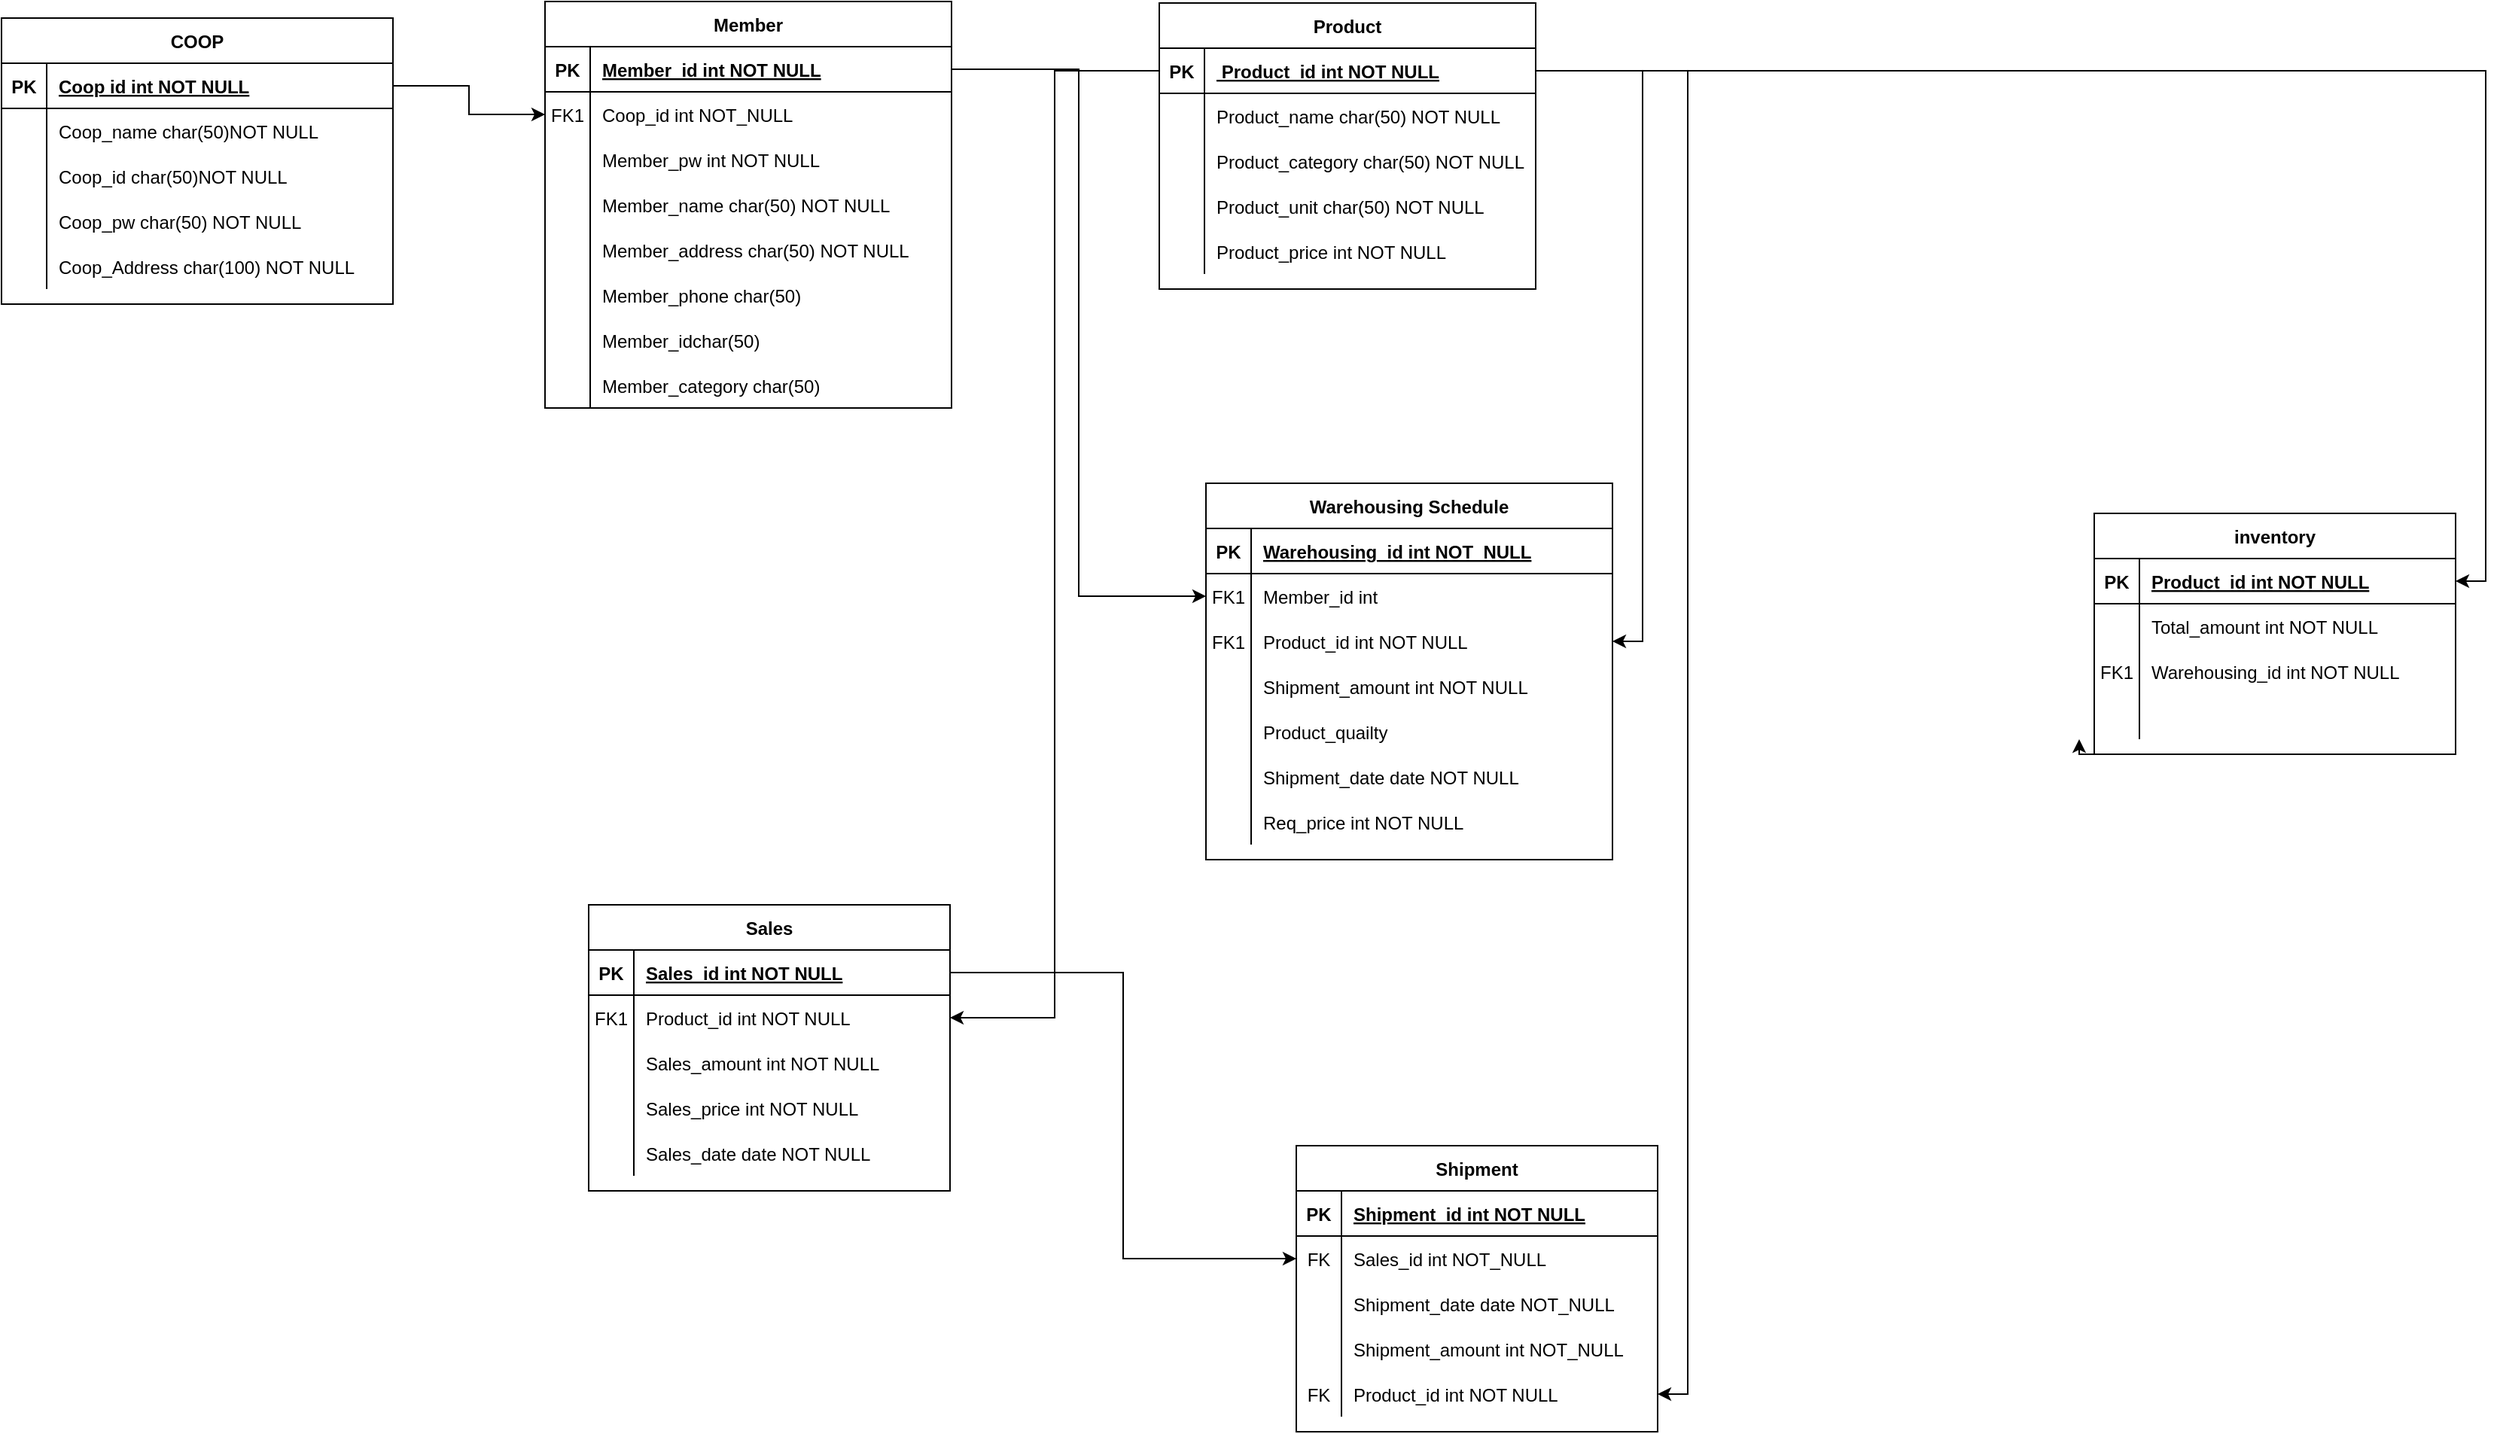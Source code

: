 <mxfile version="20.3.0" type="device"><diagram id="R2lEEEUBdFMjLlhIrx00" name="Page-1"><mxGraphModel dx="2177" dy="1153" grid="1" gridSize="10" guides="1" tooltips="1" connect="1" arrows="1" fold="1" page="1" pageScale="1" pageWidth="1100" pageHeight="1700" math="0" shadow="0" extFonts="Permanent Marker^https://fonts.googleapis.com/css?family=Permanent+Marker"><root><mxCell id="0"/><mxCell id="1" parent="0"/><mxCell id="HVKT2a--GpugZ_XZdAyl-28" value="COOP" style="shape=table;startSize=30;container=1;collapsible=1;childLayout=tableLayout;fixedRows=1;rowLines=0;fontStyle=1;align=center;resizeLast=1;" parent="1" vertex="1"><mxGeometry x="270" y="241" width="260" height="190" as="geometry"/></mxCell><mxCell id="HVKT2a--GpugZ_XZdAyl-29" value="" style="shape=tableRow;horizontal=0;startSize=0;swimlaneHead=0;swimlaneBody=0;fillColor=none;collapsible=0;dropTarget=0;points=[[0,0.5],[1,0.5]];portConstraint=eastwest;top=0;left=0;right=0;bottom=1;" parent="HVKT2a--GpugZ_XZdAyl-28" vertex="1"><mxGeometry y="30" width="260" height="30" as="geometry"/></mxCell><mxCell id="HVKT2a--GpugZ_XZdAyl-30" value="PK" style="shape=partialRectangle;connectable=0;fillColor=none;top=0;left=0;bottom=0;right=0;fontStyle=1;overflow=hidden;" parent="HVKT2a--GpugZ_XZdAyl-29" vertex="1"><mxGeometry width="30" height="30" as="geometry"><mxRectangle width="30" height="30" as="alternateBounds"/></mxGeometry></mxCell><mxCell id="HVKT2a--GpugZ_XZdAyl-31" value="Coop id int NOT NULL" style="shape=partialRectangle;connectable=0;fillColor=none;top=0;left=0;bottom=0;right=0;align=left;spacingLeft=6;fontStyle=5;overflow=hidden;" parent="HVKT2a--GpugZ_XZdAyl-29" vertex="1"><mxGeometry x="30" width="230" height="30" as="geometry"><mxRectangle width="230" height="30" as="alternateBounds"/></mxGeometry></mxCell><mxCell id="HVKT2a--GpugZ_XZdAyl-32" value="" style="shape=tableRow;horizontal=0;startSize=0;swimlaneHead=0;swimlaneBody=0;fillColor=none;collapsible=0;dropTarget=0;points=[[0,0.5],[1,0.5]];portConstraint=eastwest;top=0;left=0;right=0;bottom=0;" parent="HVKT2a--GpugZ_XZdAyl-28" vertex="1"><mxGeometry y="60" width="260" height="30" as="geometry"/></mxCell><mxCell id="HVKT2a--GpugZ_XZdAyl-33" value="" style="shape=partialRectangle;connectable=0;fillColor=none;top=0;left=0;bottom=0;right=0;editable=1;overflow=hidden;" parent="HVKT2a--GpugZ_XZdAyl-32" vertex="1"><mxGeometry width="30" height="30" as="geometry"><mxRectangle width="30" height="30" as="alternateBounds"/></mxGeometry></mxCell><mxCell id="HVKT2a--GpugZ_XZdAyl-34" value="Coop_name char(50)NOT NULL" style="shape=partialRectangle;connectable=0;fillColor=none;top=0;left=0;bottom=0;right=0;align=left;spacingLeft=6;overflow=hidden;" parent="HVKT2a--GpugZ_XZdAyl-32" vertex="1"><mxGeometry x="30" width="230" height="30" as="geometry"><mxRectangle width="230" height="30" as="alternateBounds"/></mxGeometry></mxCell><mxCell id="Pwv_jOhT5lVCDcxsPLeH-71" value="" style="shape=tableRow;horizontal=0;startSize=0;swimlaneHead=0;swimlaneBody=0;fillColor=none;collapsible=0;dropTarget=0;points=[[0,0.5],[1,0.5]];portConstraint=eastwest;top=0;left=0;right=0;bottom=0;" parent="HVKT2a--GpugZ_XZdAyl-28" vertex="1"><mxGeometry y="90" width="260" height="30" as="geometry"/></mxCell><mxCell id="Pwv_jOhT5lVCDcxsPLeH-72" value="    " style="shape=partialRectangle;connectable=0;fillColor=none;top=0;left=0;bottom=0;right=0;editable=1;overflow=hidden;" parent="Pwv_jOhT5lVCDcxsPLeH-71" vertex="1"><mxGeometry width="30" height="30" as="geometry"><mxRectangle width="30" height="30" as="alternateBounds"/></mxGeometry></mxCell><mxCell id="Pwv_jOhT5lVCDcxsPLeH-73" value="Coop_id char(50)NOT NULL" style="shape=partialRectangle;connectable=0;fillColor=none;top=0;left=0;bottom=0;right=0;align=left;spacingLeft=6;overflow=hidden;" parent="Pwv_jOhT5lVCDcxsPLeH-71" vertex="1"><mxGeometry x="30" width="230" height="30" as="geometry"><mxRectangle width="230" height="30" as="alternateBounds"/></mxGeometry></mxCell><mxCell id="Pwv_jOhT5lVCDcxsPLeH-68" value="" style="shape=tableRow;horizontal=0;startSize=0;swimlaneHead=0;swimlaneBody=0;fillColor=none;collapsible=0;dropTarget=0;points=[[0,0.5],[1,0.5]];portConstraint=eastwest;top=0;left=0;right=0;bottom=0;" parent="HVKT2a--GpugZ_XZdAyl-28" vertex="1"><mxGeometry y="120" width="260" height="30" as="geometry"/></mxCell><mxCell id="Pwv_jOhT5lVCDcxsPLeH-69" value="" style="shape=partialRectangle;connectable=0;fillColor=none;top=0;left=0;bottom=0;right=0;editable=1;overflow=hidden;" parent="Pwv_jOhT5lVCDcxsPLeH-68" vertex="1"><mxGeometry width="30" height="30" as="geometry"><mxRectangle width="30" height="30" as="alternateBounds"/></mxGeometry></mxCell><mxCell id="Pwv_jOhT5lVCDcxsPLeH-70" value="Coop_pw char(50) NOT NULL" style="shape=partialRectangle;connectable=0;fillColor=none;top=0;left=0;bottom=0;right=0;align=left;spacingLeft=6;overflow=hidden;" parent="Pwv_jOhT5lVCDcxsPLeH-68" vertex="1"><mxGeometry x="30" width="230" height="30" as="geometry"><mxRectangle width="230" height="30" as="alternateBounds"/></mxGeometry></mxCell><mxCell id="Pwv_jOhT5lVCDcxsPLeH-65" value="" style="shape=tableRow;horizontal=0;startSize=0;swimlaneHead=0;swimlaneBody=0;fillColor=none;collapsible=0;dropTarget=0;points=[[0,0.5],[1,0.5]];portConstraint=eastwest;top=0;left=0;right=0;bottom=0;" parent="HVKT2a--GpugZ_XZdAyl-28" vertex="1"><mxGeometry y="150" width="260" height="30" as="geometry"/></mxCell><mxCell id="Pwv_jOhT5lVCDcxsPLeH-66" value="" style="shape=partialRectangle;connectable=0;fillColor=none;top=0;left=0;bottom=0;right=0;editable=1;overflow=hidden;" parent="Pwv_jOhT5lVCDcxsPLeH-65" vertex="1"><mxGeometry width="30" height="30" as="geometry"><mxRectangle width="30" height="30" as="alternateBounds"/></mxGeometry></mxCell><mxCell id="Pwv_jOhT5lVCDcxsPLeH-67" value="Coop_Address char(100) NOT NULL" style="shape=partialRectangle;connectable=0;fillColor=none;top=0;left=0;bottom=0;right=0;align=left;spacingLeft=6;overflow=hidden;" parent="Pwv_jOhT5lVCDcxsPLeH-65" vertex="1"><mxGeometry x="30" width="230" height="30" as="geometry"><mxRectangle width="230" height="30" as="alternateBounds"/></mxGeometry></mxCell><mxCell id="HVKT2a--GpugZ_XZdAyl-91" value="Member" style="shape=table;startSize=30;container=1;collapsible=1;childLayout=tableLayout;fixedRows=1;rowLines=0;fontStyle=1;align=center;resizeLast=1;" parent="1" vertex="1"><mxGeometry x="631" y="230" width="270" height="270" as="geometry"/></mxCell><mxCell id="HVKT2a--GpugZ_XZdAyl-92" value="" style="shape=tableRow;horizontal=0;startSize=0;swimlaneHead=0;swimlaneBody=0;fillColor=none;collapsible=0;dropTarget=0;points=[[0,0.5],[1,0.5]];portConstraint=eastwest;top=0;left=0;right=0;bottom=1;" parent="HVKT2a--GpugZ_XZdAyl-91" vertex="1"><mxGeometry y="30" width="270" height="30" as="geometry"/></mxCell><mxCell id="HVKT2a--GpugZ_XZdAyl-93" value="PK" style="shape=partialRectangle;connectable=0;fillColor=none;top=0;left=0;bottom=0;right=0;fontStyle=1;overflow=hidden;" parent="HVKT2a--GpugZ_XZdAyl-92" vertex="1"><mxGeometry width="30" height="30" as="geometry"><mxRectangle width="30" height="30" as="alternateBounds"/></mxGeometry></mxCell><mxCell id="HVKT2a--GpugZ_XZdAyl-94" value="Member_id int NOT NULL" style="shape=partialRectangle;connectable=0;fillColor=none;top=0;left=0;bottom=0;right=0;align=left;spacingLeft=6;fontStyle=5;overflow=hidden;" parent="HVKT2a--GpugZ_XZdAyl-92" vertex="1"><mxGeometry x="30" width="240" height="30" as="geometry"><mxRectangle width="240" height="30" as="alternateBounds"/></mxGeometry></mxCell><mxCell id="HVKT2a--GpugZ_XZdAyl-95" value="" style="shape=tableRow;horizontal=0;startSize=0;swimlaneHead=0;swimlaneBody=0;fillColor=none;collapsible=0;dropTarget=0;points=[[0,0.5],[1,0.5]];portConstraint=eastwest;top=0;left=0;right=0;bottom=0;" parent="HVKT2a--GpugZ_XZdAyl-91" vertex="1"><mxGeometry y="60" width="270" height="30" as="geometry"/></mxCell><mxCell id="HVKT2a--GpugZ_XZdAyl-96" value="FK1" style="shape=partialRectangle;connectable=0;fillColor=none;top=0;left=0;bottom=0;right=0;editable=1;overflow=hidden;" parent="HVKT2a--GpugZ_XZdAyl-95" vertex="1"><mxGeometry width="30" height="30" as="geometry"><mxRectangle width="30" height="30" as="alternateBounds"/></mxGeometry></mxCell><mxCell id="HVKT2a--GpugZ_XZdAyl-97" value="Coop_id int NOT_NULL" style="shape=partialRectangle;connectable=0;fillColor=none;top=0;left=0;bottom=0;right=0;align=left;spacingLeft=6;overflow=hidden;" parent="HVKT2a--GpugZ_XZdAyl-95" vertex="1"><mxGeometry x="30" width="240" height="30" as="geometry"><mxRectangle width="240" height="30" as="alternateBounds"/></mxGeometry></mxCell><mxCell id="HVKT2a--GpugZ_XZdAyl-98" value="" style="shape=tableRow;horizontal=0;startSize=0;swimlaneHead=0;swimlaneBody=0;fillColor=none;collapsible=0;dropTarget=0;points=[[0,0.5],[1,0.5]];portConstraint=eastwest;top=0;left=0;right=0;bottom=0;" parent="HVKT2a--GpugZ_XZdAyl-91" vertex="1"><mxGeometry y="90" width="270" height="30" as="geometry"/></mxCell><mxCell id="HVKT2a--GpugZ_XZdAyl-99" value="" style="shape=partialRectangle;connectable=0;fillColor=none;top=0;left=0;bottom=0;right=0;editable=1;overflow=hidden;" parent="HVKT2a--GpugZ_XZdAyl-98" vertex="1"><mxGeometry width="30" height="30" as="geometry"><mxRectangle width="30" height="30" as="alternateBounds"/></mxGeometry></mxCell><mxCell id="HVKT2a--GpugZ_XZdAyl-100" value="Member_pw int NOT NULL" style="shape=partialRectangle;connectable=0;fillColor=none;top=0;left=0;bottom=0;right=0;align=left;spacingLeft=6;overflow=hidden;" parent="HVKT2a--GpugZ_XZdAyl-98" vertex="1"><mxGeometry x="30" width="240" height="30" as="geometry"><mxRectangle width="240" height="30" as="alternateBounds"/></mxGeometry></mxCell><mxCell id="HVKT2a--GpugZ_XZdAyl-101" value="" style="shape=tableRow;horizontal=0;startSize=0;swimlaneHead=0;swimlaneBody=0;fillColor=none;collapsible=0;dropTarget=0;points=[[0,0.5],[1,0.5]];portConstraint=eastwest;top=0;left=0;right=0;bottom=0;" parent="HVKT2a--GpugZ_XZdAyl-91" vertex="1"><mxGeometry y="120" width="270" height="30" as="geometry"/></mxCell><mxCell id="HVKT2a--GpugZ_XZdAyl-102" value="" style="shape=partialRectangle;connectable=0;fillColor=none;top=0;left=0;bottom=0;right=0;editable=1;overflow=hidden;" parent="HVKT2a--GpugZ_XZdAyl-101" vertex="1"><mxGeometry width="30" height="30" as="geometry"><mxRectangle width="30" height="30" as="alternateBounds"/></mxGeometry></mxCell><mxCell id="HVKT2a--GpugZ_XZdAyl-103" value="Member_name char(50) NOT NULL" style="shape=partialRectangle;connectable=0;fillColor=none;top=0;left=0;bottom=0;right=0;align=left;spacingLeft=6;overflow=hidden;" parent="HVKT2a--GpugZ_XZdAyl-101" vertex="1"><mxGeometry x="30" width="240" height="30" as="geometry"><mxRectangle width="240" height="30" as="alternateBounds"/></mxGeometry></mxCell><mxCell id="vwt5dpVAM3DhuRamdAih-31" value="" style="shape=tableRow;horizontal=0;startSize=0;swimlaneHead=0;swimlaneBody=0;fillColor=none;collapsible=0;dropTarget=0;points=[[0,0.5],[1,0.5]];portConstraint=eastwest;top=0;left=0;right=0;bottom=0;" parent="HVKT2a--GpugZ_XZdAyl-91" vertex="1"><mxGeometry y="150" width="270" height="30" as="geometry"/></mxCell><mxCell id="vwt5dpVAM3DhuRamdAih-32" value="" style="shape=partialRectangle;connectable=0;fillColor=none;top=0;left=0;bottom=0;right=0;editable=1;overflow=hidden;" parent="vwt5dpVAM3DhuRamdAih-31" vertex="1"><mxGeometry width="30" height="30" as="geometry"><mxRectangle width="30" height="30" as="alternateBounds"/></mxGeometry></mxCell><mxCell id="vwt5dpVAM3DhuRamdAih-33" value="Member_address char(50) NOT NULL" style="shape=partialRectangle;connectable=0;fillColor=none;top=0;left=0;bottom=0;right=0;align=left;spacingLeft=6;overflow=hidden;" parent="vwt5dpVAM3DhuRamdAih-31" vertex="1"><mxGeometry x="30" width="240" height="30" as="geometry"><mxRectangle width="240" height="30" as="alternateBounds"/></mxGeometry></mxCell><mxCell id="vwt5dpVAM3DhuRamdAih-34" value="" style="shape=tableRow;horizontal=0;startSize=0;swimlaneHead=0;swimlaneBody=0;fillColor=none;collapsible=0;dropTarget=0;points=[[0,0.5],[1,0.5]];portConstraint=eastwest;top=0;left=0;right=0;bottom=0;" parent="HVKT2a--GpugZ_XZdAyl-91" vertex="1"><mxGeometry y="180" width="270" height="30" as="geometry"/></mxCell><mxCell id="vwt5dpVAM3DhuRamdAih-35" value="" style="shape=partialRectangle;connectable=0;fillColor=none;top=0;left=0;bottom=0;right=0;editable=1;overflow=hidden;" parent="vwt5dpVAM3DhuRamdAih-34" vertex="1"><mxGeometry width="30" height="30" as="geometry"><mxRectangle width="30" height="30" as="alternateBounds"/></mxGeometry></mxCell><mxCell id="vwt5dpVAM3DhuRamdAih-36" value="Member_phone char(50)" style="shape=partialRectangle;connectable=0;fillColor=none;top=0;left=0;bottom=0;right=0;align=left;spacingLeft=6;overflow=hidden;" parent="vwt5dpVAM3DhuRamdAih-34" vertex="1"><mxGeometry x="30" width="240" height="30" as="geometry"><mxRectangle width="240" height="30" as="alternateBounds"/></mxGeometry></mxCell><mxCell id="w39iuDlcrgNnQa7uuI0I-2" value="" style="shape=tableRow;horizontal=0;startSize=0;swimlaneHead=0;swimlaneBody=0;fillColor=none;collapsible=0;dropTarget=0;points=[[0,0.5],[1,0.5]];portConstraint=eastwest;top=0;left=0;right=0;bottom=0;" parent="HVKT2a--GpugZ_XZdAyl-91" vertex="1"><mxGeometry y="210" width="270" height="30" as="geometry"/></mxCell><mxCell id="w39iuDlcrgNnQa7uuI0I-3" value="" style="shape=partialRectangle;connectable=0;fillColor=none;top=0;left=0;bottom=0;right=0;editable=1;overflow=hidden;" parent="w39iuDlcrgNnQa7uuI0I-2" vertex="1"><mxGeometry width="30" height="30" as="geometry"><mxRectangle width="30" height="30" as="alternateBounds"/></mxGeometry></mxCell><mxCell id="w39iuDlcrgNnQa7uuI0I-4" value="Member_idchar(50)" style="shape=partialRectangle;connectable=0;fillColor=none;top=0;left=0;bottom=0;right=0;align=left;spacingLeft=6;overflow=hidden;" parent="w39iuDlcrgNnQa7uuI0I-2" vertex="1"><mxGeometry x="30" width="240" height="30" as="geometry"><mxRectangle width="240" height="30" as="alternateBounds"/></mxGeometry></mxCell><mxCell id="w39iuDlcrgNnQa7uuI0I-12" value="" style="shape=tableRow;horizontal=0;startSize=0;swimlaneHead=0;swimlaneBody=0;fillColor=none;collapsible=0;dropTarget=0;points=[[0,0.5],[1,0.5]];portConstraint=eastwest;top=0;left=0;right=0;bottom=0;" parent="HVKT2a--GpugZ_XZdAyl-91" vertex="1"><mxGeometry y="240" width="270" height="30" as="geometry"/></mxCell><mxCell id="w39iuDlcrgNnQa7uuI0I-13" value="" style="shape=partialRectangle;connectable=0;fillColor=none;top=0;left=0;bottom=0;right=0;editable=1;overflow=hidden;" parent="w39iuDlcrgNnQa7uuI0I-12" vertex="1"><mxGeometry width="30" height="30" as="geometry"><mxRectangle width="30" height="30" as="alternateBounds"/></mxGeometry></mxCell><mxCell id="w39iuDlcrgNnQa7uuI0I-14" value="Member_category char(50)" style="shape=partialRectangle;connectable=0;fillColor=none;top=0;left=0;bottom=0;right=0;align=left;spacingLeft=6;overflow=hidden;" parent="w39iuDlcrgNnQa7uuI0I-12" vertex="1"><mxGeometry x="30" width="240" height="30" as="geometry"><mxRectangle width="240" height="30" as="alternateBounds"/></mxGeometry></mxCell><mxCell id="Pwv_jOhT5lVCDcxsPLeH-1" value="Product" style="shape=table;startSize=30;container=1;collapsible=1;childLayout=tableLayout;fixedRows=1;rowLines=0;fontStyle=1;align=center;resizeLast=1;" parent="1" vertex="1"><mxGeometry x="1039" y="231" width="250" height="190" as="geometry"><mxRectangle x="820" y="20" width="70" height="30" as="alternateBounds"/></mxGeometry></mxCell><mxCell id="Pwv_jOhT5lVCDcxsPLeH-2" value="" style="shape=tableRow;horizontal=0;startSize=0;swimlaneHead=0;swimlaneBody=0;fillColor=none;collapsible=0;dropTarget=0;points=[[0,0.5],[1,0.5]];portConstraint=eastwest;top=0;left=0;right=0;bottom=1;" parent="Pwv_jOhT5lVCDcxsPLeH-1" vertex="1"><mxGeometry y="30" width="250" height="30" as="geometry"/></mxCell><mxCell id="Pwv_jOhT5lVCDcxsPLeH-3" value="PK" style="shape=partialRectangle;connectable=0;fillColor=none;top=0;left=0;bottom=0;right=0;fontStyle=1;overflow=hidden;" parent="Pwv_jOhT5lVCDcxsPLeH-2" vertex="1"><mxGeometry width="30" height="30" as="geometry"><mxRectangle width="30" height="30" as="alternateBounds"/></mxGeometry></mxCell><mxCell id="Pwv_jOhT5lVCDcxsPLeH-4" value=" Product_id int NOT NULL" style="shape=partialRectangle;connectable=0;fillColor=none;top=0;left=0;bottom=0;right=0;align=left;spacingLeft=6;fontStyle=5;overflow=hidden;" parent="Pwv_jOhT5lVCDcxsPLeH-2" vertex="1"><mxGeometry x="30" width="220" height="30" as="geometry"><mxRectangle width="220" height="30" as="alternateBounds"/></mxGeometry></mxCell><mxCell id="Pwv_jOhT5lVCDcxsPLeH-5" value="" style="shape=tableRow;horizontal=0;startSize=0;swimlaneHead=0;swimlaneBody=0;fillColor=none;collapsible=0;dropTarget=0;points=[[0,0.5],[1,0.5]];portConstraint=eastwest;top=0;left=0;right=0;bottom=0;" parent="Pwv_jOhT5lVCDcxsPLeH-1" vertex="1"><mxGeometry y="60" width="250" height="30" as="geometry"/></mxCell><mxCell id="Pwv_jOhT5lVCDcxsPLeH-6" value="" style="shape=partialRectangle;connectable=0;fillColor=none;top=0;left=0;bottom=0;right=0;editable=1;overflow=hidden;" parent="Pwv_jOhT5lVCDcxsPLeH-5" vertex="1"><mxGeometry width="30" height="30" as="geometry"><mxRectangle width="30" height="30" as="alternateBounds"/></mxGeometry></mxCell><mxCell id="Pwv_jOhT5lVCDcxsPLeH-7" value="Product_name char(50) NOT NULL" style="shape=partialRectangle;connectable=0;fillColor=none;top=0;left=0;bottom=0;right=0;align=left;spacingLeft=6;overflow=hidden;" parent="Pwv_jOhT5lVCDcxsPLeH-5" vertex="1"><mxGeometry x="30" width="220" height="30" as="geometry"><mxRectangle width="220" height="30" as="alternateBounds"/></mxGeometry></mxCell><mxCell id="Pwv_jOhT5lVCDcxsPLeH-8" value="" style="shape=tableRow;horizontal=0;startSize=0;swimlaneHead=0;swimlaneBody=0;fillColor=none;collapsible=0;dropTarget=0;points=[[0,0.5],[1,0.5]];portConstraint=eastwest;top=0;left=0;right=0;bottom=0;" parent="Pwv_jOhT5lVCDcxsPLeH-1" vertex="1"><mxGeometry y="90" width="250" height="30" as="geometry"/></mxCell><mxCell id="Pwv_jOhT5lVCDcxsPLeH-9" value="" style="shape=partialRectangle;connectable=0;fillColor=none;top=0;left=0;bottom=0;right=0;editable=1;overflow=hidden;" parent="Pwv_jOhT5lVCDcxsPLeH-8" vertex="1"><mxGeometry width="30" height="30" as="geometry"><mxRectangle width="30" height="30" as="alternateBounds"/></mxGeometry></mxCell><mxCell id="Pwv_jOhT5lVCDcxsPLeH-10" value="Product_category char(50) NOT NULL" style="shape=partialRectangle;connectable=0;fillColor=none;top=0;left=0;bottom=0;right=0;align=left;spacingLeft=6;overflow=hidden;" parent="Pwv_jOhT5lVCDcxsPLeH-8" vertex="1"><mxGeometry x="30" width="220" height="30" as="geometry"><mxRectangle width="220" height="30" as="alternateBounds"/></mxGeometry></mxCell><mxCell id="Pwv_jOhT5lVCDcxsPLeH-11" value="" style="shape=tableRow;horizontal=0;startSize=0;swimlaneHead=0;swimlaneBody=0;fillColor=none;collapsible=0;dropTarget=0;points=[[0,0.5],[1,0.5]];portConstraint=eastwest;top=0;left=0;right=0;bottom=0;" parent="Pwv_jOhT5lVCDcxsPLeH-1" vertex="1"><mxGeometry y="120" width="250" height="30" as="geometry"/></mxCell><mxCell id="Pwv_jOhT5lVCDcxsPLeH-12" value="" style="shape=partialRectangle;connectable=0;fillColor=none;top=0;left=0;bottom=0;right=0;editable=1;overflow=hidden;" parent="Pwv_jOhT5lVCDcxsPLeH-11" vertex="1"><mxGeometry width="30" height="30" as="geometry"><mxRectangle width="30" height="30" as="alternateBounds"/></mxGeometry></mxCell><mxCell id="Pwv_jOhT5lVCDcxsPLeH-13" value="Product_unit char(50) NOT NULL" style="shape=partialRectangle;connectable=0;fillColor=none;top=0;left=0;bottom=0;right=0;align=left;spacingLeft=6;overflow=hidden;" parent="Pwv_jOhT5lVCDcxsPLeH-11" vertex="1"><mxGeometry x="30" width="220" height="30" as="geometry"><mxRectangle width="220" height="30" as="alternateBounds"/></mxGeometry></mxCell><mxCell id="vwt5dpVAM3DhuRamdAih-111" value="" style="shape=tableRow;horizontal=0;startSize=0;swimlaneHead=0;swimlaneBody=0;fillColor=none;collapsible=0;dropTarget=0;points=[[0,0.5],[1,0.5]];portConstraint=eastwest;top=0;left=0;right=0;bottom=0;" parent="Pwv_jOhT5lVCDcxsPLeH-1" vertex="1"><mxGeometry y="150" width="250" height="30" as="geometry"/></mxCell><mxCell id="vwt5dpVAM3DhuRamdAih-112" value="" style="shape=partialRectangle;connectable=0;fillColor=none;top=0;left=0;bottom=0;right=0;editable=1;overflow=hidden;" parent="vwt5dpVAM3DhuRamdAih-111" vertex="1"><mxGeometry width="30" height="30" as="geometry"><mxRectangle width="30" height="30" as="alternateBounds"/></mxGeometry></mxCell><mxCell id="vwt5dpVAM3DhuRamdAih-113" value="Product_price int NOT NULL" style="shape=partialRectangle;connectable=0;fillColor=none;top=0;left=0;bottom=0;right=0;align=left;spacingLeft=6;overflow=hidden;" parent="vwt5dpVAM3DhuRamdAih-111" vertex="1"><mxGeometry x="30" width="220" height="30" as="geometry"><mxRectangle width="220" height="30" as="alternateBounds"/></mxGeometry></mxCell><mxCell id="Pwv_jOhT5lVCDcxsPLeH-21" value="Sales" style="shape=table;startSize=30;container=1;collapsible=1;childLayout=tableLayout;fixedRows=1;rowLines=0;fontStyle=1;align=center;resizeLast=1;" parent="1" vertex="1"><mxGeometry x="660" y="830" width="240" height="190" as="geometry"/></mxCell><mxCell id="Pwv_jOhT5lVCDcxsPLeH-22" value="" style="shape=tableRow;horizontal=0;startSize=0;swimlaneHead=0;swimlaneBody=0;fillColor=none;collapsible=0;dropTarget=0;points=[[0,0.5],[1,0.5]];portConstraint=eastwest;top=0;left=0;right=0;bottom=1;" parent="Pwv_jOhT5lVCDcxsPLeH-21" vertex="1"><mxGeometry y="30" width="240" height="30" as="geometry"/></mxCell><mxCell id="Pwv_jOhT5lVCDcxsPLeH-23" value="PK" style="shape=partialRectangle;connectable=0;fillColor=none;top=0;left=0;bottom=0;right=0;fontStyle=1;overflow=hidden;" parent="Pwv_jOhT5lVCDcxsPLeH-22" vertex="1"><mxGeometry width="30" height="30" as="geometry"><mxRectangle width="30" height="30" as="alternateBounds"/></mxGeometry></mxCell><mxCell id="Pwv_jOhT5lVCDcxsPLeH-24" value="Sales_id int NOT NULL" style="shape=partialRectangle;connectable=0;fillColor=none;top=0;left=0;bottom=0;right=0;align=left;spacingLeft=6;fontStyle=5;overflow=hidden;" parent="Pwv_jOhT5lVCDcxsPLeH-22" vertex="1"><mxGeometry x="30" width="210" height="30" as="geometry"><mxRectangle width="210" height="30" as="alternateBounds"/></mxGeometry></mxCell><mxCell id="Pwv_jOhT5lVCDcxsPLeH-25" value="" style="shape=tableRow;horizontal=0;startSize=0;swimlaneHead=0;swimlaneBody=0;fillColor=none;collapsible=0;dropTarget=0;points=[[0,0.5],[1,0.5]];portConstraint=eastwest;top=0;left=0;right=0;bottom=0;" parent="Pwv_jOhT5lVCDcxsPLeH-21" vertex="1"><mxGeometry y="60" width="240" height="30" as="geometry"/></mxCell><mxCell id="Pwv_jOhT5lVCDcxsPLeH-26" value="FK1" style="shape=partialRectangle;connectable=0;fillColor=none;top=0;left=0;bottom=0;right=0;editable=1;overflow=hidden;" parent="Pwv_jOhT5lVCDcxsPLeH-25" vertex="1"><mxGeometry width="30" height="30" as="geometry"><mxRectangle width="30" height="30" as="alternateBounds"/></mxGeometry></mxCell><mxCell id="Pwv_jOhT5lVCDcxsPLeH-27" value="Product_id int NOT NULL" style="shape=partialRectangle;connectable=0;fillColor=none;top=0;left=0;bottom=0;right=0;align=left;spacingLeft=6;overflow=hidden;" parent="Pwv_jOhT5lVCDcxsPLeH-25" vertex="1"><mxGeometry x="30" width="210" height="30" as="geometry"><mxRectangle width="210" height="30" as="alternateBounds"/></mxGeometry></mxCell><mxCell id="Pwv_jOhT5lVCDcxsPLeH-28" value="" style="shape=tableRow;horizontal=0;startSize=0;swimlaneHead=0;swimlaneBody=0;fillColor=none;collapsible=0;dropTarget=0;points=[[0,0.5],[1,0.5]];portConstraint=eastwest;top=0;left=0;right=0;bottom=0;" parent="Pwv_jOhT5lVCDcxsPLeH-21" vertex="1"><mxGeometry y="90" width="240" height="30" as="geometry"/></mxCell><mxCell id="Pwv_jOhT5lVCDcxsPLeH-29" value="" style="shape=partialRectangle;connectable=0;fillColor=none;top=0;left=0;bottom=0;right=0;editable=1;overflow=hidden;" parent="Pwv_jOhT5lVCDcxsPLeH-28" vertex="1"><mxGeometry width="30" height="30" as="geometry"><mxRectangle width="30" height="30" as="alternateBounds"/></mxGeometry></mxCell><mxCell id="Pwv_jOhT5lVCDcxsPLeH-30" value="Sales_amount int NOT NULL" style="shape=partialRectangle;connectable=0;fillColor=none;top=0;left=0;bottom=0;right=0;align=left;spacingLeft=6;overflow=hidden;" parent="Pwv_jOhT5lVCDcxsPLeH-28" vertex="1"><mxGeometry x="30" width="210" height="30" as="geometry"><mxRectangle width="210" height="30" as="alternateBounds"/></mxGeometry></mxCell><mxCell id="Pwv_jOhT5lVCDcxsPLeH-31" value="" style="shape=tableRow;horizontal=0;startSize=0;swimlaneHead=0;swimlaneBody=0;fillColor=none;collapsible=0;dropTarget=0;points=[[0,0.5],[1,0.5]];portConstraint=eastwest;top=0;left=0;right=0;bottom=0;" parent="Pwv_jOhT5lVCDcxsPLeH-21" vertex="1"><mxGeometry y="120" width="240" height="30" as="geometry"/></mxCell><mxCell id="Pwv_jOhT5lVCDcxsPLeH-32" value="" style="shape=partialRectangle;connectable=0;fillColor=none;top=0;left=0;bottom=0;right=0;editable=1;overflow=hidden;" parent="Pwv_jOhT5lVCDcxsPLeH-31" vertex="1"><mxGeometry width="30" height="30" as="geometry"><mxRectangle width="30" height="30" as="alternateBounds"/></mxGeometry></mxCell><mxCell id="Pwv_jOhT5lVCDcxsPLeH-33" value="Sales_price int NOT NULL" style="shape=partialRectangle;connectable=0;fillColor=none;top=0;left=0;bottom=0;right=0;align=left;spacingLeft=6;overflow=hidden;" parent="Pwv_jOhT5lVCDcxsPLeH-31" vertex="1"><mxGeometry x="30" width="210" height="30" as="geometry"><mxRectangle width="210" height="30" as="alternateBounds"/></mxGeometry></mxCell><mxCell id="F9XSYIiLaxOhCesqypdL-32" value="" style="shape=tableRow;horizontal=0;startSize=0;swimlaneHead=0;swimlaneBody=0;fillColor=none;collapsible=0;dropTarget=0;points=[[0,0.5],[1,0.5]];portConstraint=eastwest;top=0;left=0;right=0;bottom=0;" parent="Pwv_jOhT5lVCDcxsPLeH-21" vertex="1"><mxGeometry y="150" width="240" height="30" as="geometry"/></mxCell><mxCell id="F9XSYIiLaxOhCesqypdL-33" value="" style="shape=partialRectangle;connectable=0;fillColor=none;top=0;left=0;bottom=0;right=0;editable=1;overflow=hidden;" parent="F9XSYIiLaxOhCesqypdL-32" vertex="1"><mxGeometry width="30" height="30" as="geometry"><mxRectangle width="30" height="30" as="alternateBounds"/></mxGeometry></mxCell><mxCell id="F9XSYIiLaxOhCesqypdL-34" value="Sales_date date NOT NULL" style="shape=partialRectangle;connectable=0;fillColor=none;top=0;left=0;bottom=0;right=0;align=left;spacingLeft=6;overflow=hidden;" parent="F9XSYIiLaxOhCesqypdL-32" vertex="1"><mxGeometry x="30" width="210" height="30" as="geometry"><mxRectangle width="210" height="30" as="alternateBounds"/></mxGeometry></mxCell><mxCell id="Pwv_jOhT5lVCDcxsPLeH-34" value="Shipment" style="shape=table;startSize=30;container=1;collapsible=1;childLayout=tableLayout;fixedRows=1;rowLines=0;fontStyle=1;align=center;resizeLast=1;" parent="1" vertex="1"><mxGeometry x="1130" y="990" width="240" height="190" as="geometry"/></mxCell><mxCell id="Pwv_jOhT5lVCDcxsPLeH-35" value="" style="shape=tableRow;horizontal=0;startSize=0;swimlaneHead=0;swimlaneBody=0;fillColor=none;collapsible=0;dropTarget=0;points=[[0,0.5],[1,0.5]];portConstraint=eastwest;top=0;left=0;right=0;bottom=1;" parent="Pwv_jOhT5lVCDcxsPLeH-34" vertex="1"><mxGeometry y="30" width="240" height="30" as="geometry"/></mxCell><mxCell id="Pwv_jOhT5lVCDcxsPLeH-36" value="PK" style="shape=partialRectangle;connectable=0;fillColor=none;top=0;left=0;bottom=0;right=0;fontStyle=1;overflow=hidden;" parent="Pwv_jOhT5lVCDcxsPLeH-35" vertex="1"><mxGeometry width="30" height="30" as="geometry"><mxRectangle width="30" height="30" as="alternateBounds"/></mxGeometry></mxCell><mxCell id="Pwv_jOhT5lVCDcxsPLeH-37" value="Shipment_id int NOT NULL" style="shape=partialRectangle;connectable=0;fillColor=none;top=0;left=0;bottom=0;right=0;align=left;spacingLeft=6;fontStyle=5;overflow=hidden;" parent="Pwv_jOhT5lVCDcxsPLeH-35" vertex="1"><mxGeometry x="30" width="210" height="30" as="geometry"><mxRectangle width="210" height="30" as="alternateBounds"/></mxGeometry></mxCell><mxCell id="Pwv_jOhT5lVCDcxsPLeH-38" value="" style="shape=tableRow;horizontal=0;startSize=0;swimlaneHead=0;swimlaneBody=0;fillColor=none;collapsible=0;dropTarget=0;points=[[0,0.5],[1,0.5]];portConstraint=eastwest;top=0;left=0;right=0;bottom=0;" parent="Pwv_jOhT5lVCDcxsPLeH-34" vertex="1"><mxGeometry y="60" width="240" height="30" as="geometry"/></mxCell><mxCell id="Pwv_jOhT5lVCDcxsPLeH-39" value="FK" style="shape=partialRectangle;connectable=0;fillColor=none;top=0;left=0;bottom=0;right=0;editable=1;overflow=hidden;" parent="Pwv_jOhT5lVCDcxsPLeH-38" vertex="1"><mxGeometry width="30" height="30" as="geometry"><mxRectangle width="30" height="30" as="alternateBounds"/></mxGeometry></mxCell><mxCell id="Pwv_jOhT5lVCDcxsPLeH-40" value="Sales_id int NOT_NULL" style="shape=partialRectangle;connectable=0;fillColor=none;top=0;left=0;bottom=0;right=0;align=left;spacingLeft=6;overflow=hidden;" parent="Pwv_jOhT5lVCDcxsPLeH-38" vertex="1"><mxGeometry x="30" width="210" height="30" as="geometry"><mxRectangle width="210" height="30" as="alternateBounds"/></mxGeometry></mxCell><mxCell id="Pwv_jOhT5lVCDcxsPLeH-41" value="" style="shape=tableRow;horizontal=0;startSize=0;swimlaneHead=0;swimlaneBody=0;fillColor=none;collapsible=0;dropTarget=0;points=[[0,0.5],[1,0.5]];portConstraint=eastwest;top=0;left=0;right=0;bottom=0;" parent="Pwv_jOhT5lVCDcxsPLeH-34" vertex="1"><mxGeometry y="90" width="240" height="30" as="geometry"/></mxCell><mxCell id="Pwv_jOhT5lVCDcxsPLeH-42" value="" style="shape=partialRectangle;connectable=0;fillColor=none;top=0;left=0;bottom=0;right=0;editable=1;overflow=hidden;" parent="Pwv_jOhT5lVCDcxsPLeH-41" vertex="1"><mxGeometry width="30" height="30" as="geometry"><mxRectangle width="30" height="30" as="alternateBounds"/></mxGeometry></mxCell><mxCell id="Pwv_jOhT5lVCDcxsPLeH-43" value="Shipment_date date NOT_NULL" style="shape=partialRectangle;connectable=0;fillColor=none;top=0;left=0;bottom=0;right=0;align=left;spacingLeft=6;overflow=hidden;" parent="Pwv_jOhT5lVCDcxsPLeH-41" vertex="1"><mxGeometry x="30" width="210" height="30" as="geometry"><mxRectangle width="210" height="30" as="alternateBounds"/></mxGeometry></mxCell><mxCell id="Pwv_jOhT5lVCDcxsPLeH-44" value="" style="shape=tableRow;horizontal=0;startSize=0;swimlaneHead=0;swimlaneBody=0;fillColor=none;collapsible=0;dropTarget=0;points=[[0,0.5],[1,0.5]];portConstraint=eastwest;top=0;left=0;right=0;bottom=0;" parent="Pwv_jOhT5lVCDcxsPLeH-34" vertex="1"><mxGeometry y="120" width="240" height="30" as="geometry"/></mxCell><mxCell id="Pwv_jOhT5lVCDcxsPLeH-45" value="" style="shape=partialRectangle;connectable=0;fillColor=none;top=0;left=0;bottom=0;right=0;editable=1;overflow=hidden;" parent="Pwv_jOhT5lVCDcxsPLeH-44" vertex="1"><mxGeometry width="30" height="30" as="geometry"><mxRectangle width="30" height="30" as="alternateBounds"/></mxGeometry></mxCell><mxCell id="Pwv_jOhT5lVCDcxsPLeH-46" value="Shipment_amount int NOT_NULL" style="shape=partialRectangle;connectable=0;fillColor=none;top=0;left=0;bottom=0;right=0;align=left;spacingLeft=6;overflow=hidden;" parent="Pwv_jOhT5lVCDcxsPLeH-44" vertex="1"><mxGeometry x="30" width="210" height="30" as="geometry"><mxRectangle width="210" height="30" as="alternateBounds"/></mxGeometry></mxCell><mxCell id="F9XSYIiLaxOhCesqypdL-35" value="" style="shape=tableRow;horizontal=0;startSize=0;swimlaneHead=0;swimlaneBody=0;fillColor=none;collapsible=0;dropTarget=0;points=[[0,0.5],[1,0.5]];portConstraint=eastwest;top=0;left=0;right=0;bottom=0;" parent="Pwv_jOhT5lVCDcxsPLeH-34" vertex="1"><mxGeometry y="150" width="240" height="30" as="geometry"/></mxCell><mxCell id="F9XSYIiLaxOhCesqypdL-36" value="FK" style="shape=partialRectangle;connectable=0;fillColor=none;top=0;left=0;bottom=0;right=0;editable=1;overflow=hidden;" parent="F9XSYIiLaxOhCesqypdL-35" vertex="1"><mxGeometry width="30" height="30" as="geometry"><mxRectangle width="30" height="30" as="alternateBounds"/></mxGeometry></mxCell><mxCell id="F9XSYIiLaxOhCesqypdL-37" value="Product_id int NOT NULL" style="shape=partialRectangle;connectable=0;fillColor=none;top=0;left=0;bottom=0;right=0;align=left;spacingLeft=6;overflow=hidden;" parent="F9XSYIiLaxOhCesqypdL-35" vertex="1"><mxGeometry x="30" width="210" height="30" as="geometry"><mxRectangle width="210" height="30" as="alternateBounds"/></mxGeometry></mxCell><mxCell id="vwt5dpVAM3DhuRamdAih-30" style="edgeStyle=orthogonalEdgeStyle;rounded=0;orthogonalLoop=1;jettySize=auto;html=1;entryX=0;entryY=0.5;entryDx=0;entryDy=0;" parent="1" source="HVKT2a--GpugZ_XZdAyl-29" target="HVKT2a--GpugZ_XZdAyl-95" edge="1"><mxGeometry relative="1" as="geometry"/></mxCell><mxCell id="q8hOgt5R74zahHQ5AZI0-53" style="edgeStyle=orthogonalEdgeStyle;rounded=0;orthogonalLoop=1;jettySize=auto;html=1;exitX=0;exitY=1;exitDx=0;exitDy=0;" edge="1" parent="1" source="N8brrmGYGyYOsFKazk85-2"><mxGeometry relative="1" as="geometry"><mxPoint x="1650" y="720" as="targetPoint"/></mxGeometry></mxCell><mxCell id="N8brrmGYGyYOsFKazk85-2" value="inventory" style="shape=table;startSize=30;container=1;collapsible=1;childLayout=tableLayout;fixedRows=1;rowLines=0;fontStyle=1;align=center;resizeLast=1;" parent="1" vertex="1"><mxGeometry x="1660" y="570" width="240" height="160" as="geometry"/></mxCell><mxCell id="N8brrmGYGyYOsFKazk85-3" value="" style="shape=tableRow;horizontal=0;startSize=0;swimlaneHead=0;swimlaneBody=0;fillColor=none;collapsible=0;dropTarget=0;points=[[0,0.5],[1,0.5]];portConstraint=eastwest;top=0;left=0;right=0;bottom=1;" parent="N8brrmGYGyYOsFKazk85-2" vertex="1"><mxGeometry y="30" width="240" height="30" as="geometry"/></mxCell><mxCell id="N8brrmGYGyYOsFKazk85-4" value="PK" style="shape=partialRectangle;connectable=0;fillColor=none;top=0;left=0;bottom=0;right=0;fontStyle=1;overflow=hidden;" parent="N8brrmGYGyYOsFKazk85-3" vertex="1"><mxGeometry width="30" height="30" as="geometry"><mxRectangle width="30" height="30" as="alternateBounds"/></mxGeometry></mxCell><mxCell id="N8brrmGYGyYOsFKazk85-5" value="Product_id int NOT NULL" style="shape=partialRectangle;connectable=0;fillColor=none;top=0;left=0;bottom=0;right=0;align=left;spacingLeft=6;fontStyle=5;overflow=hidden;" parent="N8brrmGYGyYOsFKazk85-3" vertex="1"><mxGeometry x="30" width="210" height="30" as="geometry"><mxRectangle width="210" height="30" as="alternateBounds"/></mxGeometry></mxCell><mxCell id="N8brrmGYGyYOsFKazk85-6" value="" style="shape=tableRow;horizontal=0;startSize=0;swimlaneHead=0;swimlaneBody=0;fillColor=none;collapsible=0;dropTarget=0;points=[[0,0.5],[1,0.5]];portConstraint=eastwest;top=0;left=0;right=0;bottom=0;" parent="N8brrmGYGyYOsFKazk85-2" vertex="1"><mxGeometry y="60" width="240" height="30" as="geometry"/></mxCell><mxCell id="N8brrmGYGyYOsFKazk85-7" value="" style="shape=partialRectangle;connectable=0;fillColor=none;top=0;left=0;bottom=0;right=0;editable=1;overflow=hidden;" parent="N8brrmGYGyYOsFKazk85-6" vertex="1"><mxGeometry width="30" height="30" as="geometry"><mxRectangle width="30" height="30" as="alternateBounds"/></mxGeometry></mxCell><mxCell id="N8brrmGYGyYOsFKazk85-8" value="Total_amount int NOT NULL" style="shape=partialRectangle;connectable=0;fillColor=none;top=0;left=0;bottom=0;right=0;align=left;spacingLeft=6;overflow=hidden;" parent="N8brrmGYGyYOsFKazk85-6" vertex="1"><mxGeometry x="30" width="210" height="30" as="geometry"><mxRectangle width="210" height="30" as="alternateBounds"/></mxGeometry></mxCell><mxCell id="N8brrmGYGyYOsFKazk85-9" value="" style="shape=tableRow;horizontal=0;startSize=0;swimlaneHead=0;swimlaneBody=0;fillColor=none;collapsible=0;dropTarget=0;points=[[0,0.5],[1,0.5]];portConstraint=eastwest;top=0;left=0;right=0;bottom=0;" parent="N8brrmGYGyYOsFKazk85-2" vertex="1"><mxGeometry y="90" width="240" height="30" as="geometry"/></mxCell><mxCell id="N8brrmGYGyYOsFKazk85-10" value="FK1" style="shape=partialRectangle;connectable=0;fillColor=none;top=0;left=0;bottom=0;right=0;editable=1;overflow=hidden;" parent="N8brrmGYGyYOsFKazk85-9" vertex="1"><mxGeometry width="30" height="30" as="geometry"><mxRectangle width="30" height="30" as="alternateBounds"/></mxGeometry></mxCell><mxCell id="N8brrmGYGyYOsFKazk85-11" value="Warehousing_id int NOT NULL" style="shape=partialRectangle;connectable=0;fillColor=none;top=0;left=0;bottom=0;right=0;align=left;spacingLeft=6;overflow=hidden;" parent="N8brrmGYGyYOsFKazk85-9" vertex="1"><mxGeometry x="30" width="210" height="30" as="geometry"><mxRectangle width="210" height="30" as="alternateBounds"/></mxGeometry></mxCell><mxCell id="N8brrmGYGyYOsFKazk85-12" value="" style="shape=tableRow;horizontal=0;startSize=0;swimlaneHead=0;swimlaneBody=0;fillColor=none;collapsible=0;dropTarget=0;points=[[0,0.5],[1,0.5]];portConstraint=eastwest;top=0;left=0;right=0;bottom=0;" parent="N8brrmGYGyYOsFKazk85-2" vertex="1"><mxGeometry y="120" width="240" height="30" as="geometry"/></mxCell><mxCell id="N8brrmGYGyYOsFKazk85-13" value="" style="shape=partialRectangle;connectable=0;fillColor=none;top=0;left=0;bottom=0;right=0;editable=1;overflow=hidden;" parent="N8brrmGYGyYOsFKazk85-12" vertex="1"><mxGeometry width="30" height="30" as="geometry"><mxRectangle width="30" height="30" as="alternateBounds"/></mxGeometry></mxCell><mxCell id="N8brrmGYGyYOsFKazk85-14" value="" style="shape=partialRectangle;connectable=0;fillColor=none;top=0;left=0;bottom=0;right=0;align=left;spacingLeft=6;overflow=hidden;" parent="N8brrmGYGyYOsFKazk85-12" vertex="1"><mxGeometry x="30" width="210" height="30" as="geometry"><mxRectangle width="210" height="30" as="alternateBounds"/></mxGeometry></mxCell><mxCell id="N8brrmGYGyYOsFKazk85-19" style="edgeStyle=orthogonalEdgeStyle;rounded=0;orthogonalLoop=1;jettySize=auto;html=1;entryX=1;entryY=0.5;entryDx=0;entryDy=0;" parent="1" source="Pwv_jOhT5lVCDcxsPLeH-2" target="Pwv_jOhT5lVCDcxsPLeH-25" edge="1"><mxGeometry relative="1" as="geometry"/></mxCell><mxCell id="F9XSYIiLaxOhCesqypdL-6" style="edgeStyle=orthogonalEdgeStyle;rounded=0;orthogonalLoop=1;jettySize=auto;html=1;entryX=1;entryY=0.5;entryDx=0;entryDy=0;" parent="1" source="Pwv_jOhT5lVCDcxsPLeH-2" target="N8brrmGYGyYOsFKazk85-3" edge="1"><mxGeometry relative="1" as="geometry"/></mxCell><mxCell id="F9XSYIiLaxOhCesqypdL-31" style="edgeStyle=orthogonalEdgeStyle;rounded=0;orthogonalLoop=1;jettySize=auto;html=1;exitX=1;exitY=0.5;exitDx=0;exitDy=0;entryX=0;entryY=0.5;entryDx=0;entryDy=0;" parent="1" source="Pwv_jOhT5lVCDcxsPLeH-22" target="Pwv_jOhT5lVCDcxsPLeH-38" edge="1"><mxGeometry relative="1" as="geometry"/></mxCell><mxCell id="F9XSYIiLaxOhCesqypdL-38" style="edgeStyle=orthogonalEdgeStyle;rounded=0;orthogonalLoop=1;jettySize=auto;html=1;entryX=1;entryY=0.5;entryDx=0;entryDy=0;" parent="1" source="Pwv_jOhT5lVCDcxsPLeH-2" target="F9XSYIiLaxOhCesqypdL-35" edge="1"><mxGeometry relative="1" as="geometry"/></mxCell><mxCell id="q8hOgt5R74zahHQ5AZI0-27" value="Warehousing Schedule" style="shape=table;startSize=30;container=1;collapsible=1;childLayout=tableLayout;fixedRows=1;rowLines=0;fontStyle=1;align=center;resizeLast=1;" vertex="1" parent="1"><mxGeometry x="1070" y="550" width="270" height="250.0" as="geometry"/></mxCell><mxCell id="q8hOgt5R74zahHQ5AZI0-28" value="" style="shape=tableRow;horizontal=0;startSize=0;swimlaneHead=0;swimlaneBody=0;fillColor=none;collapsible=0;dropTarget=0;points=[[0,0.5],[1,0.5]];portConstraint=eastwest;top=0;left=0;right=0;bottom=1;" vertex="1" parent="q8hOgt5R74zahHQ5AZI0-27"><mxGeometry y="30" width="270" height="30" as="geometry"/></mxCell><mxCell id="q8hOgt5R74zahHQ5AZI0-29" value="PK" style="shape=partialRectangle;connectable=0;fillColor=none;top=0;left=0;bottom=0;right=0;fontStyle=1;overflow=hidden;" vertex="1" parent="q8hOgt5R74zahHQ5AZI0-28"><mxGeometry width="30" height="30" as="geometry"><mxRectangle width="30" height="30" as="alternateBounds"/></mxGeometry></mxCell><mxCell id="q8hOgt5R74zahHQ5AZI0-30" value="Warehousing_id int NOT_NULL" style="shape=partialRectangle;connectable=0;fillColor=none;top=0;left=0;bottom=0;right=0;align=left;spacingLeft=6;fontStyle=5;overflow=hidden;" vertex="1" parent="q8hOgt5R74zahHQ5AZI0-28"><mxGeometry x="30" width="240" height="30" as="geometry"><mxRectangle width="240" height="30" as="alternateBounds"/></mxGeometry></mxCell><mxCell id="q8hOgt5R74zahHQ5AZI0-31" value="" style="shape=tableRow;horizontal=0;startSize=0;swimlaneHead=0;swimlaneBody=0;fillColor=none;collapsible=0;dropTarget=0;points=[[0,0.5],[1,0.5]];portConstraint=eastwest;top=0;left=0;right=0;bottom=0;" vertex="1" parent="q8hOgt5R74zahHQ5AZI0-27"><mxGeometry y="60" width="270" height="30" as="geometry"/></mxCell><mxCell id="q8hOgt5R74zahHQ5AZI0-32" value="FK1" style="shape=partialRectangle;connectable=0;fillColor=none;top=0;left=0;bottom=0;right=0;editable=1;overflow=hidden;" vertex="1" parent="q8hOgt5R74zahHQ5AZI0-31"><mxGeometry width="30" height="30" as="geometry"><mxRectangle width="30" height="30" as="alternateBounds"/></mxGeometry></mxCell><mxCell id="q8hOgt5R74zahHQ5AZI0-33" value="Member_id int" style="shape=partialRectangle;connectable=0;fillColor=none;top=0;left=0;bottom=0;right=0;align=left;spacingLeft=6;overflow=hidden;" vertex="1" parent="q8hOgt5R74zahHQ5AZI0-31"><mxGeometry x="30" width="240" height="30" as="geometry"><mxRectangle width="240" height="30" as="alternateBounds"/></mxGeometry></mxCell><mxCell id="q8hOgt5R74zahHQ5AZI0-34" value="" style="shape=tableRow;horizontal=0;startSize=0;swimlaneHead=0;swimlaneBody=0;fillColor=none;collapsible=0;dropTarget=0;points=[[0,0.5],[1,0.5]];portConstraint=eastwest;top=0;left=0;right=0;bottom=0;" vertex="1" parent="q8hOgt5R74zahHQ5AZI0-27"><mxGeometry y="90" width="270" height="30" as="geometry"/></mxCell><mxCell id="q8hOgt5R74zahHQ5AZI0-35" value="FK1" style="shape=partialRectangle;connectable=0;fillColor=none;top=0;left=0;bottom=0;right=0;editable=1;overflow=hidden;" vertex="1" parent="q8hOgt5R74zahHQ5AZI0-34"><mxGeometry width="30" height="30" as="geometry"><mxRectangle width="30" height="30" as="alternateBounds"/></mxGeometry></mxCell><mxCell id="q8hOgt5R74zahHQ5AZI0-36" value="Product_id int NOT NULL" style="shape=partialRectangle;connectable=0;fillColor=none;top=0;left=0;bottom=0;right=0;align=left;spacingLeft=6;overflow=hidden;" vertex="1" parent="q8hOgt5R74zahHQ5AZI0-34"><mxGeometry x="30" width="240" height="30" as="geometry"><mxRectangle width="240" height="30" as="alternateBounds"/></mxGeometry></mxCell><mxCell id="q8hOgt5R74zahHQ5AZI0-37" value="" style="shape=tableRow;horizontal=0;startSize=0;swimlaneHead=0;swimlaneBody=0;fillColor=none;collapsible=0;dropTarget=0;points=[[0,0.5],[1,0.5]];portConstraint=eastwest;top=0;left=0;right=0;bottom=0;" vertex="1" parent="q8hOgt5R74zahHQ5AZI0-27"><mxGeometry y="120" width="270" height="30" as="geometry"/></mxCell><mxCell id="q8hOgt5R74zahHQ5AZI0-38" value="" style="shape=partialRectangle;connectable=0;fillColor=none;top=0;left=0;bottom=0;right=0;editable=1;overflow=hidden;" vertex="1" parent="q8hOgt5R74zahHQ5AZI0-37"><mxGeometry width="30" height="30" as="geometry"><mxRectangle width="30" height="30" as="alternateBounds"/></mxGeometry></mxCell><mxCell id="q8hOgt5R74zahHQ5AZI0-39" value="Shipment_amount int NOT NULL" style="shape=partialRectangle;connectable=0;fillColor=none;top=0;left=0;bottom=0;right=0;align=left;spacingLeft=6;overflow=hidden;" vertex="1" parent="q8hOgt5R74zahHQ5AZI0-37"><mxGeometry x="30" width="240" height="30" as="geometry"><mxRectangle width="240" height="30" as="alternateBounds"/></mxGeometry></mxCell><mxCell id="q8hOgt5R74zahHQ5AZI0-40" value="" style="shape=tableRow;horizontal=0;startSize=0;swimlaneHead=0;swimlaneBody=0;fillColor=none;collapsible=0;dropTarget=0;points=[[0,0.5],[1,0.5]];portConstraint=eastwest;top=0;left=0;right=0;bottom=0;" vertex="1" parent="q8hOgt5R74zahHQ5AZI0-27"><mxGeometry y="150" width="270" height="30" as="geometry"/></mxCell><mxCell id="q8hOgt5R74zahHQ5AZI0-41" value="" style="shape=partialRectangle;connectable=0;fillColor=none;top=0;left=0;bottom=0;right=0;editable=1;overflow=hidden;" vertex="1" parent="q8hOgt5R74zahHQ5AZI0-40"><mxGeometry width="30" height="30" as="geometry"><mxRectangle width="30" height="30" as="alternateBounds"/></mxGeometry></mxCell><mxCell id="q8hOgt5R74zahHQ5AZI0-42" value="Product_quailty" style="shape=partialRectangle;connectable=0;fillColor=none;top=0;left=0;bottom=0;right=0;align=left;spacingLeft=6;overflow=hidden;" vertex="1" parent="q8hOgt5R74zahHQ5AZI0-40"><mxGeometry x="30" width="240" height="30" as="geometry"><mxRectangle width="240" height="30" as="alternateBounds"/></mxGeometry></mxCell><mxCell id="q8hOgt5R74zahHQ5AZI0-43" value="" style="shape=tableRow;horizontal=0;startSize=0;swimlaneHead=0;swimlaneBody=0;fillColor=none;collapsible=0;dropTarget=0;points=[[0,0.5],[1,0.5]];portConstraint=eastwest;top=0;left=0;right=0;bottom=0;" vertex="1" parent="q8hOgt5R74zahHQ5AZI0-27"><mxGeometry y="180" width="270" height="30" as="geometry"/></mxCell><mxCell id="q8hOgt5R74zahHQ5AZI0-44" value="" style="shape=partialRectangle;connectable=0;fillColor=none;top=0;left=0;bottom=0;right=0;editable=1;overflow=hidden;" vertex="1" parent="q8hOgt5R74zahHQ5AZI0-43"><mxGeometry width="30" height="30" as="geometry"><mxRectangle width="30" height="30" as="alternateBounds"/></mxGeometry></mxCell><mxCell id="q8hOgt5R74zahHQ5AZI0-45" value="Shipment_date date NOT NULL" style="shape=partialRectangle;connectable=0;fillColor=none;top=0;left=0;bottom=0;right=0;align=left;spacingLeft=6;overflow=hidden;" vertex="1" parent="q8hOgt5R74zahHQ5AZI0-43"><mxGeometry x="30" width="240" height="30" as="geometry"><mxRectangle width="240" height="30" as="alternateBounds"/></mxGeometry></mxCell><mxCell id="q8hOgt5R74zahHQ5AZI0-46" value="" style="shape=tableRow;horizontal=0;startSize=0;swimlaneHead=0;swimlaneBody=0;fillColor=none;collapsible=0;dropTarget=0;points=[[0,0.5],[1,0.5]];portConstraint=eastwest;top=0;left=0;right=0;bottom=0;" vertex="1" parent="q8hOgt5R74zahHQ5AZI0-27"><mxGeometry y="210" width="270" height="30" as="geometry"/></mxCell><mxCell id="q8hOgt5R74zahHQ5AZI0-47" value="" style="shape=partialRectangle;connectable=0;fillColor=none;top=0;left=0;bottom=0;right=0;editable=1;overflow=hidden;" vertex="1" parent="q8hOgt5R74zahHQ5AZI0-46"><mxGeometry width="30" height="30" as="geometry"><mxRectangle width="30" height="30" as="alternateBounds"/></mxGeometry></mxCell><mxCell id="q8hOgt5R74zahHQ5AZI0-48" value="Req_price int NOT NULL" style="shape=partialRectangle;connectable=0;fillColor=none;top=0;left=0;bottom=0;right=0;align=left;spacingLeft=6;overflow=hidden;" vertex="1" parent="q8hOgt5R74zahHQ5AZI0-46"><mxGeometry x="30" width="240" height="30" as="geometry"><mxRectangle width="240" height="30" as="alternateBounds"/></mxGeometry></mxCell><mxCell id="q8hOgt5R74zahHQ5AZI0-49" style="edgeStyle=orthogonalEdgeStyle;rounded=0;orthogonalLoop=1;jettySize=auto;html=1;exitX=1;exitY=0.5;exitDx=0;exitDy=0;entryX=0;entryY=0.5;entryDx=0;entryDy=0;" edge="1" parent="1" source="HVKT2a--GpugZ_XZdAyl-92" target="q8hOgt5R74zahHQ5AZI0-31"><mxGeometry relative="1" as="geometry"/></mxCell><mxCell id="q8hOgt5R74zahHQ5AZI0-50" style="edgeStyle=orthogonalEdgeStyle;rounded=0;orthogonalLoop=1;jettySize=auto;html=1;entryX=1;entryY=0.5;entryDx=0;entryDy=0;" edge="1" parent="1" source="Pwv_jOhT5lVCDcxsPLeH-2" target="q8hOgt5R74zahHQ5AZI0-34"><mxGeometry relative="1" as="geometry"/></mxCell></root></mxGraphModel></diagram></mxfile>